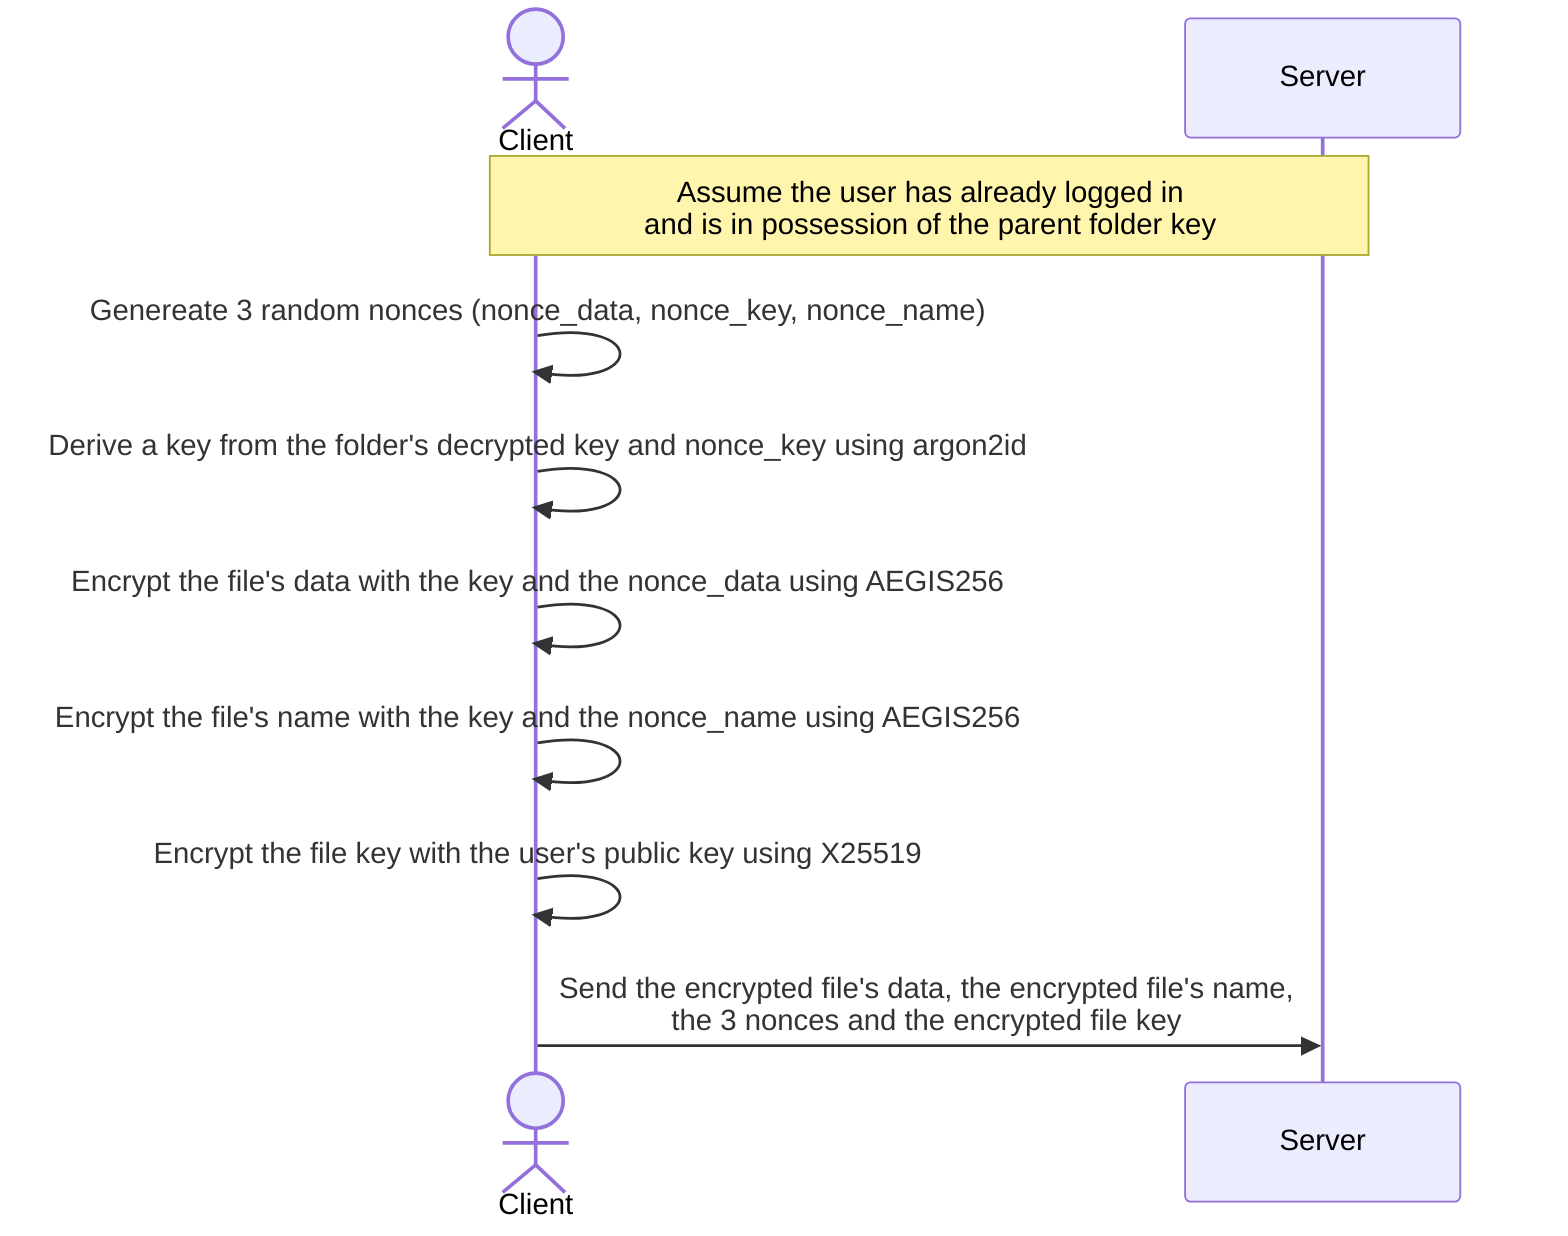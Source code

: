 sequenceDiagram
    actor C as Client
    participant S as Server

    note over C,S: Assume the user has already logged in <br> and is in possession of the parent folder key

    C->>C: Genereate 3 random nonces (nonce_data, nonce_key, nonce_name)

    C->>C: Derive a key from the folder's decrypted key and nonce_key using argon2id

    C->>C: Encrypt the file's data with the key and the nonce_data using AEGIS256
    C->>C: Encrypt the file's name with the key and the nonce_name using AEGIS256

    C->>C: Encrypt the file key with the user's public key using X25519

    C->>S: Send the encrypted file's data, the encrypted file's name, <br> the 3 nonces and the encrypted file key